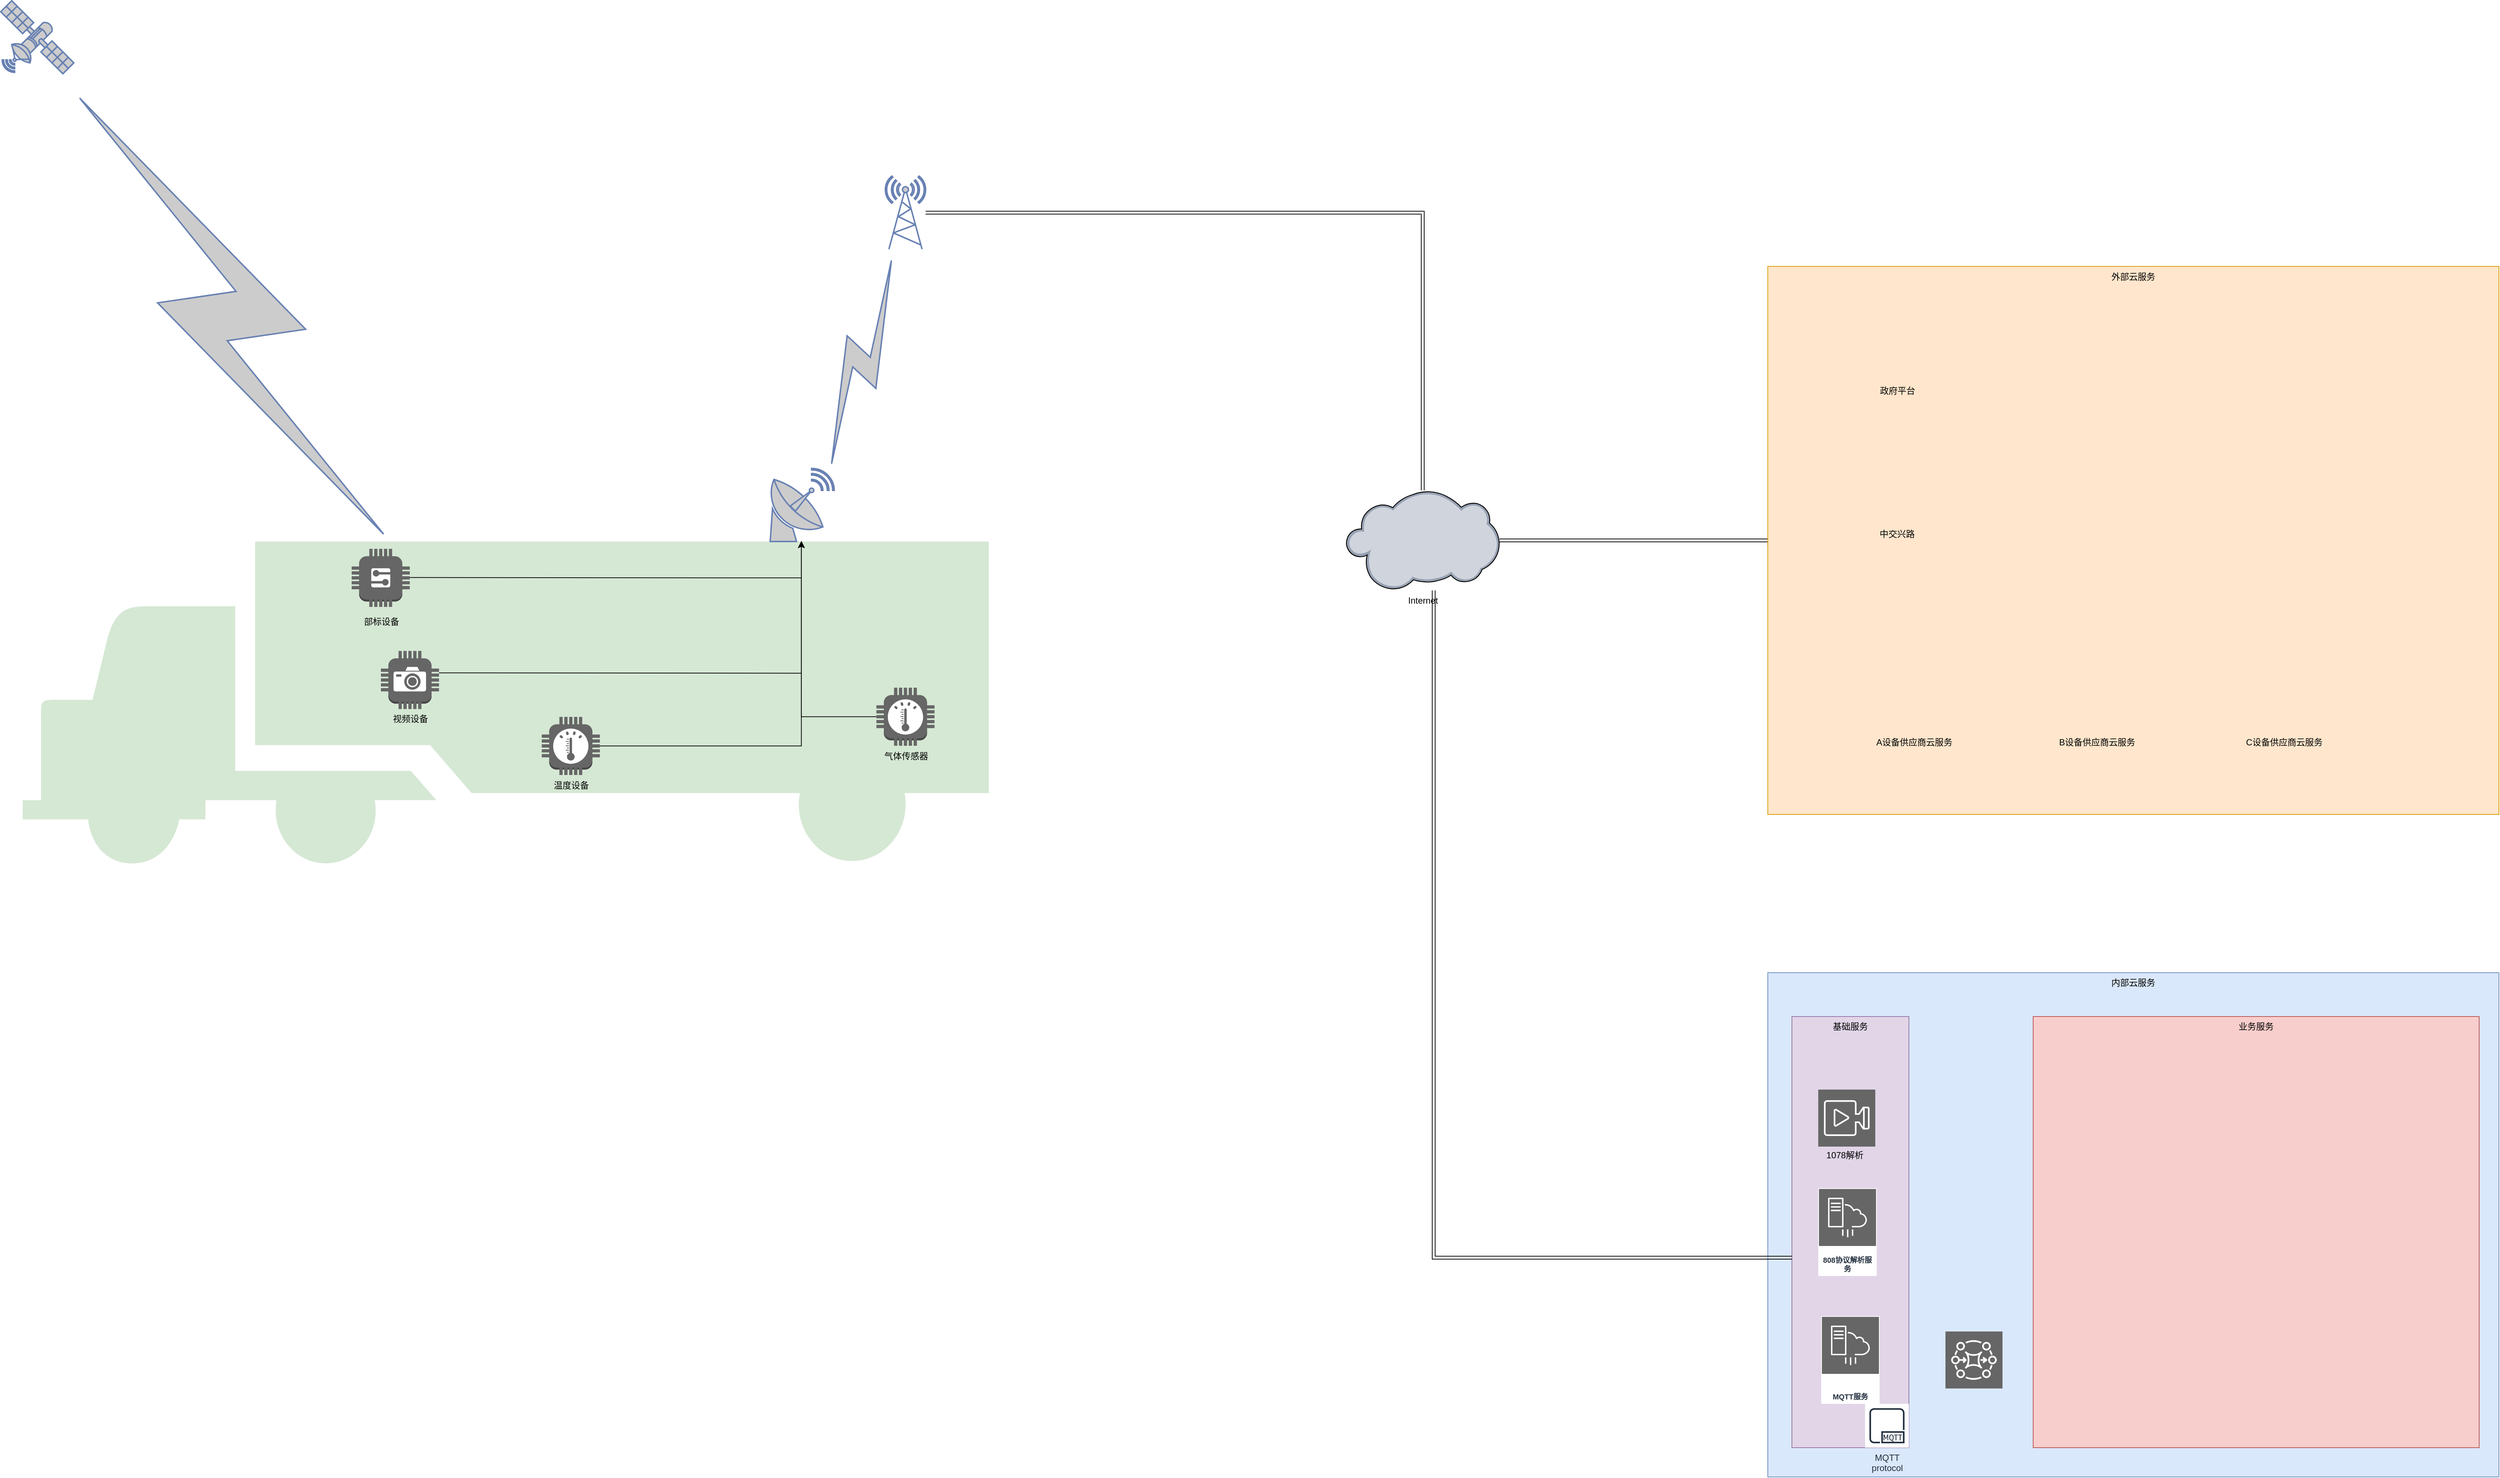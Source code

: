 <mxfile version="14.2.6" type="github">
  <diagram name="Page-1" id="e3a06f82-3646-2815-327d-82caf3d4e204">
    <mxGraphModel dx="3236.5" dy="781" grid="1" gridSize="10" guides="1" tooltips="1" connect="1" arrows="1" fold="1" page="1" pageScale="1.5" pageWidth="1169" pageHeight="826" background="none" math="0" shadow="0">
      <root>
        <mxCell id="0" style=";html=1;" />
        <mxCell id="1" style=";html=1;" parent="0" />
        <mxCell id="G-YqSWljEGFT15W2zlpr-22" value="" style="shape=mxgraph.signs.transportation.truck_4;html=1;pointerEvents=1;strokeColor=none;verticalLabelPosition=bottom;verticalAlign=top;align=center;fillColor=#D5E8D4;" parent="1" vertex="1">
          <mxGeometry x="-1690" y="780" width="1321.5" height="440.5" as="geometry" />
        </mxCell>
        <mxCell id="G-YqSWljEGFT15W2zlpr-21" value="" style="edgeStyle=orthogonalEdgeStyle;shape=link;rounded=0;orthogonalLoop=1;jettySize=auto;html=1;" parent="1" source="8EanOsA6HTf-lcCzWFGr-9" target="G-YqSWljEGFT15W2zlpr-20" edge="1">
          <mxGeometry relative="1" as="geometry" />
        </mxCell>
        <mxCell id="8EanOsA6HTf-lcCzWFGr-9" value="Internet" style="verticalLabelPosition=bottom;aspect=fixed;html=1;verticalAlign=top;strokeColor=none;align=center;outlineConnect=0;shape=mxgraph.citrix.cloud;" parent="1" vertex="1">
          <mxGeometry x="120" y="710" width="210" height="137.05" as="geometry" />
        </mxCell>
        <mxCell id="8EanOsA6HTf-lcCzWFGr-25" value="" style="fontColor=#0066CC;verticalAlign=top;verticalLabelPosition=bottom;labelPosition=center;align=center;html=1;outlineConnect=0;fillColor=#CCCCCC;strokeColor=#6881B3;gradientColor=none;gradientDirection=north;strokeWidth=2;shape=mxgraph.networks.satellite;" parent="1" vertex="1">
          <mxGeometry x="-1720" y="40" width="100" height="100" as="geometry" />
        </mxCell>
        <mxCell id="G-YqSWljEGFT15W2zlpr-19" style="edgeStyle=orthogonalEdgeStyle;rounded=0;orthogonalLoop=1;jettySize=auto;html=1;shape=link;" parent="1" source="8EanOsA6HTf-lcCzWFGr-27" target="8EanOsA6HTf-lcCzWFGr-9" edge="1">
          <mxGeometry relative="1" as="geometry" />
        </mxCell>
        <mxCell id="8EanOsA6HTf-lcCzWFGr-27" value="" style="fontColor=#0066CC;verticalAlign=top;verticalLabelPosition=bottom;labelPosition=center;align=center;html=1;outlineConnect=0;fillColor=#CCCCCC;strokeColor=#6881B3;gradientColor=none;gradientDirection=north;strokeWidth=2;shape=mxgraph.networks.radio_tower;" parent="1" vertex="1">
          <mxGeometry x="-510" y="280" width="55" height="100" as="geometry" />
        </mxCell>
        <mxCell id="G-YqSWljEGFT15W2zlpr-15" style="edgeStyle=orthogonalEdgeStyle;rounded=0;orthogonalLoop=1;jettySize=auto;html=1;" parent="1" target="G-YqSWljEGFT15W2zlpr-7" edge="1">
          <mxGeometry relative="1" as="geometry">
            <mxPoint x="-1160.5" y="829.276" as="sourcePoint" />
          </mxGeometry>
        </mxCell>
        <mxCell id="G-YqSWljEGFT15W2zlpr-11" style="edgeStyle=orthogonalEdgeStyle;rounded=0;orthogonalLoop=1;jettySize=auto;html=1;" parent="1" target="G-YqSWljEGFT15W2zlpr-7" edge="1">
          <mxGeometry relative="1" as="geometry">
            <mxPoint x="-1120.5" y="959.743" as="sourcePoint" />
          </mxGeometry>
        </mxCell>
        <mxCell id="G-YqSWljEGFT15W2zlpr-17" style="edgeStyle=orthogonalEdgeStyle;rounded=0;orthogonalLoop=1;jettySize=auto;html=1;" parent="1" source="G-YqSWljEGFT15W2zlpr-5" target="G-YqSWljEGFT15W2zlpr-7" edge="1">
          <mxGeometry relative="1" as="geometry" />
        </mxCell>
        <mxCell id="G-YqSWljEGFT15W2zlpr-5" value="气体传感器" style="outlineConnect=0;dashed=0;verticalLabelPosition=bottom;verticalAlign=top;align=center;html=1;shape=mxgraph.aws3.thermostat;gradientColor=none;fillColor=#666666;" parent="1" vertex="1">
          <mxGeometry x="-522.25" y="980" width="79.5" height="79.5" as="geometry" />
        </mxCell>
        <mxCell id="G-YqSWljEGFT15W2zlpr-7" value="" style="fontColor=#0066CC;verticalAlign=top;verticalLabelPosition=bottom;labelPosition=center;align=center;html=1;outlineConnect=0;fillColor=#CCCCCC;strokeColor=#6881B3;gradientColor=none;gradientDirection=north;strokeWidth=2;shape=mxgraph.networks.satellite_dish;" parent="1" vertex="1">
          <mxGeometry x="-670" y="680" width="90" height="100" as="geometry" />
        </mxCell>
        <mxCell id="G-YqSWljEGFT15W2zlpr-9" value="" style="html=1;outlineConnect=0;fillColor=#CCCCCC;strokeColor=#6881B3;gradientColor=none;gradientDirection=north;strokeWidth=2;shape=mxgraph.networks.comm_link_edge;html=1;exitX=0.84;exitY=0.17;exitDx=0;exitDy=0;exitPerimeter=0;" parent="1" target="8EanOsA6HTf-lcCzWFGr-25" edge="1">
          <mxGeometry width="100" height="100" relative="1" as="geometry">
            <mxPoint x="-1173.22" y="803.015" as="sourcePoint" />
            <mxPoint x="-1075.35" y="150.0" as="targetPoint" />
          </mxGeometry>
        </mxCell>
        <mxCell id="G-YqSWljEGFT15W2zlpr-18" value="" style="html=1;outlineConnect=0;fillColor=#CCCCCC;strokeColor=#6881B3;gradientColor=none;gradientDirection=north;strokeWidth=2;shape=mxgraph.networks.comm_link_edge;html=1;entryX=0.91;entryY=0.09;entryDx=0;entryDy=0;entryPerimeter=0;" parent="1" source="8EanOsA6HTf-lcCzWFGr-27" target="G-YqSWljEGFT15W2zlpr-7" edge="1">
          <mxGeometry width="100" height="100" relative="1" as="geometry">
            <mxPoint x="-1150.25" y="850" as="sourcePoint" />
            <mxPoint x="-1075.35" y="150.0" as="targetPoint" />
          </mxGeometry>
        </mxCell>
        <mxCell id="G-YqSWljEGFT15W2zlpr-20" value="外部云服务" style="whiteSpace=wrap;html=1;verticalAlign=top;strokeColor=#d79b00;fillColor=#ffe6cc;" parent="1" vertex="1">
          <mxGeometry x="697" y="403.52" width="1000" height="750" as="geometry" />
        </mxCell>
        <mxCell id="iwD6jmV7JMdVwkuPx6IW-7" value="温度设备" style="outlineConnect=0;dashed=0;verticalLabelPosition=bottom;verticalAlign=top;align=center;html=1;shape=mxgraph.aws3.thermostat;gradientColor=none;fillColor=#666666;" vertex="1" parent="1">
          <mxGeometry x="-980" y="1020" width="79.5" height="79.5" as="geometry" />
        </mxCell>
        <mxCell id="iwD6jmV7JMdVwkuPx6IW-8" style="edgeStyle=orthogonalEdgeStyle;rounded=0;orthogonalLoop=1;jettySize=auto;html=1;exitX=1;exitY=0.5;exitDx=0;exitDy=0;exitPerimeter=0;entryX=0.806;entryY=-0.002;entryDx=0;entryDy=0;entryPerimeter=0;" edge="1" parent="1" source="iwD6jmV7JMdVwkuPx6IW-7" target="G-YqSWljEGFT15W2zlpr-22">
          <mxGeometry relative="1" as="geometry">
            <mxPoint x="-1110" y="999.503" as="sourcePoint" />
            <mxPoint x="-625" y="790" as="targetPoint" />
            <Array as="points">
              <mxPoint x="-625" y="1060" />
            </Array>
          </mxGeometry>
        </mxCell>
        <mxCell id="iwD6jmV7JMdVwkuPx6IW-9" value="视频设备" style="outlineConnect=0;dashed=0;verticalLabelPosition=bottom;verticalAlign=top;align=center;html=1;shape=mxgraph.aws3.camera;gradientColor=none;fillColor=#666666;" vertex="1" parent="1">
          <mxGeometry x="-1200" y="929.76" width="79.5" height="79.5" as="geometry" />
        </mxCell>
        <mxCell id="iwD6jmV7JMdVwkuPx6IW-11" value="" style="outlineConnect=0;dashed=0;verticalLabelPosition=bottom;verticalAlign=top;align=center;html=1;shape=mxgraph.aws3.generic;gradientColor=none;fillColor=#666666;" vertex="1" parent="1">
          <mxGeometry x="-1240" y="790" width="79.5" height="79.5" as="geometry" />
        </mxCell>
        <mxCell id="iwD6jmV7JMdVwkuPx6IW-12" value="部标设备" style="text;html=1;strokeColor=none;fillColor=none;align=center;verticalAlign=middle;whiteSpace=wrap;rounded=0;" vertex="1" parent="1">
          <mxGeometry x="-1224.25" y="880" width="50.25" height="20" as="geometry" />
        </mxCell>
        <mxCell id="iwD6jmV7JMdVwkuPx6IW-20" value="" style="shape=image;html=1;verticalAlign=top;verticalLabelPosition=bottom;labelBackgroundColor=#ffffff;imageAspect=0;aspect=fixed;image=https://cdn2.iconfinder.com/data/icons/competitive-strategy-and-corporate-training/512/151_cloud_network_server_internet_data_network_cloud_smart_computing-128.png;fillColor=#666666;" vertex="1" parent="1">
          <mxGeometry x="1083.25" y="911.76" width="128" height="128" as="geometry" />
        </mxCell>
        <mxCell id="iwD6jmV7JMdVwkuPx6IW-21" value="C设备供应商云服务" style="text;html=1;strokeColor=none;fillColor=none;align=center;verticalAlign=middle;whiteSpace=wrap;rounded=0;" vertex="1" parent="1">
          <mxGeometry x="1326" y="1050.24" width="154.5" height="10" as="geometry" />
        </mxCell>
        <mxCell id="iwD6jmV7JMdVwkuPx6IW-23" value="" style="shape=image;html=1;verticalAlign=top;verticalLabelPosition=bottom;labelBackgroundColor=#ffffff;imageAspect=0;aspect=fixed;image=https://cdn2.iconfinder.com/data/icons/competitive-strategy-and-corporate-training/512/151_cloud_network_server_internet_data_network_cloud_smart_computing-128.png;fillColor=#666666;" vertex="1" parent="1">
          <mxGeometry x="1337.25" y="900" width="132" height="132" as="geometry" />
        </mxCell>
        <mxCell id="iwD6jmV7JMdVwkuPx6IW-26" value="" style="shape=image;html=1;verticalAlign=top;verticalLabelPosition=bottom;labelBackgroundColor=#ffffff;imageAspect=0;aspect=fixed;image=https://cdn1.iconfinder.com/data/icons/cloud-72/64/big-data-analysis-input-server-run-cloud-128.png;fillColor=#666666;" vertex="1" parent="1">
          <mxGeometry x="813.5" y="440" width="128" height="128" as="geometry" />
        </mxCell>
        <mxCell id="iwD6jmV7JMdVwkuPx6IW-28" value="" style="shape=image;html=1;verticalAlign=top;verticalLabelPosition=bottom;labelBackgroundColor=#ffffff;imageAspect=0;aspect=fixed;image=https://cdn1.iconfinder.com/data/icons/cloud-72/64/CPU-processor-cloud-infrastructure-virtual-server-128.png;fillColor=#666666;" vertex="1" parent="1">
          <mxGeometry x="813.5" y="632" width="128" height="128" as="geometry" />
        </mxCell>
        <mxCell id="iwD6jmV7JMdVwkuPx6IW-35" value="中交兴路" style="text;html=1;strokeColor=none;fillColor=none;align=center;verticalAlign=middle;whiteSpace=wrap;rounded=0;" vertex="1" parent="1">
          <mxGeometry x="846" y="760" width="56" height="20" as="geometry" />
        </mxCell>
        <mxCell id="iwD6jmV7JMdVwkuPx6IW-38" value="政府平台" style="text;html=1;strokeColor=none;fillColor=none;align=center;verticalAlign=middle;whiteSpace=wrap;rounded=0;" vertex="1" parent="1">
          <mxGeometry x="796.75" y="568" width="154.5" height="12" as="geometry" />
        </mxCell>
        <mxCell id="iwD6jmV7JMdVwkuPx6IW-39" value="A设备供应商云服务" style="text;html=1;strokeColor=none;fillColor=none;align=center;verticalAlign=middle;whiteSpace=wrap;rounded=0;" vertex="1" parent="1">
          <mxGeometry x="820" y="1050" width="154.5" height="10" as="geometry" />
        </mxCell>
        <mxCell id="iwD6jmV7JMdVwkuPx6IW-40" value="" style="shape=image;html=1;verticalAlign=top;verticalLabelPosition=bottom;labelBackgroundColor=#ffffff;imageAspect=0;aspect=fixed;image=https://cdn2.iconfinder.com/data/icons/competitive-strategy-and-corporate-training/512/151_cloud_network_server_internet_data_network_cloud_smart_computing-128.png;fillColor=#666666;" vertex="1" parent="1">
          <mxGeometry x="833.25" y="905.51" width="128" height="128" as="geometry" />
        </mxCell>
        <mxCell id="iwD6jmV7JMdVwkuPx6IW-41" value="B设备供应商云服务" style="text;html=1;strokeColor=none;fillColor=none;align=center;verticalAlign=middle;whiteSpace=wrap;rounded=0;" vertex="1" parent="1">
          <mxGeometry x="1070" y="1050" width="154.5" height="10.24" as="geometry" />
        </mxCell>
        <mxCell id="iwD6jmV7JMdVwkuPx6IW-48" value="内部云服务" style="whiteSpace=wrap;html=1;verticalAlign=top;strokeColor=#6c8ebf;fillColor=#dae8fc;" vertex="1" parent="1">
          <mxGeometry x="697" y="1370" width="1000" height="690" as="geometry" />
        </mxCell>
        <mxCell id="iwD6jmV7JMdVwkuPx6IW-50" value="基础服务" style="whiteSpace=wrap;html=1;verticalAlign=top;strokeColor=#9673a6;fillColor=#e1d5e7;" vertex="1" parent="1">
          <mxGeometry x="730" y="1430" width="160" height="590" as="geometry" />
        </mxCell>
        <mxCell id="iwD6jmV7JMdVwkuPx6IW-51" value="业务服务" style="whiteSpace=wrap;html=1;verticalAlign=top;strokeColor=#b85450;fillColor=#f8cecc;" vertex="1" parent="1">
          <mxGeometry x="1060" y="1430" width="610" height="590" as="geometry" />
        </mxCell>
        <mxCell id="iwD6jmV7JMdVwkuPx6IW-55" value="" style="points=[[0,0,0],[0.25,0,0],[0.5,0,0],[0.75,0,0],[1,0,0],[0,1,0],[0.25,1,0],[0.5,1,0],[0.75,1,0],[1,1,0],[0,0.25,0],[0,0.5,0],[0,0.75,0],[1,0.25,0],[1,0.5,0],[1,0.75,0]];outlineConnect=0;fontColor=#232F3E;gradientDirection=north;strokeColor=#ffffff;dashed=0;verticalLabelPosition=bottom;verticalAlign=top;align=center;html=1;fontSize=12;fontStyle=0;aspect=fixed;shape=mxgraph.aws4.resourceIcon;resIcon=mxgraph.aws4.media_services;fillColor=#666666;gradientColor=#666666;" vertex="1" parent="1">
          <mxGeometry x="766" y="1530" width="78" height="78" as="geometry" />
        </mxCell>
        <mxCell id="iwD6jmV7JMdVwkuPx6IW-57" value="" style="edgeStyle=orthogonalEdgeStyle;shape=link;rounded=0;orthogonalLoop=1;jettySize=auto;html=1;" edge="1" parent="1" source="8EanOsA6HTf-lcCzWFGr-9" target="iwD6jmV7JMdVwkuPx6IW-50">
          <mxGeometry relative="1" as="geometry">
            <mxPoint x="210" y="880" as="sourcePoint" />
            <mxPoint x="510" y="1760" as="targetPoint" />
            <Array as="points">
              <mxPoint x="240" y="1760" />
            </Array>
          </mxGeometry>
        </mxCell>
        <mxCell id="iwD6jmV7JMdVwkuPx6IW-58" value="808协议解析服务" style="outlineConnect=0;fontColor=#232F3E;gradientColor=none;strokeColor=#ffffff;dashed=0;verticalLabelPosition=middle;verticalAlign=bottom;align=center;html=1;whiteSpace=wrap;fontSize=10;fontStyle=1;spacing=3;shape=mxgraph.aws4.productIcon;prIcon=mxgraph.aws4.server_migration_service;fillColor=#666666;" vertex="1" parent="1">
          <mxGeometry x="766" y="1665" width="80" height="120" as="geometry" />
        </mxCell>
        <mxCell id="iwD6jmV7JMdVwkuPx6IW-59" value="1078解析" style="text;html=1;strokeColor=none;fillColor=none;align=center;verticalAlign=middle;whiteSpace=wrap;rounded=0;" vertex="1" parent="1">
          <mxGeometry x="773.5" y="1610" width="56.5" height="20" as="geometry" />
        </mxCell>
        <mxCell id="iwD6jmV7JMdVwkuPx6IW-65" value="MQTT服务" style="outlineConnect=0;fontColor=#232F3E;gradientColor=none;strokeColor=#ffffff;dashed=0;verticalLabelPosition=middle;verticalAlign=bottom;align=center;html=1;whiteSpace=wrap;fontSize=10;fontStyle=1;spacing=3;shape=mxgraph.aws4.productIcon;prIcon=mxgraph.aws4.server_migration_service;fillColor=#666666;" vertex="1" parent="1">
          <mxGeometry x="770" y="1840" width="80" height="120" as="geometry" />
        </mxCell>
        <mxCell id="iwD6jmV7JMdVwkuPx6IW-66" value="MQTT&#xa;protocol" style="outlineConnect=0;fontColor=#232F3E;gradientColor=none;strokeColor=#232F3E;fillColor=#ffffff;dashed=0;verticalLabelPosition=bottom;verticalAlign=top;align=center;html=1;fontSize=12;fontStyle=0;aspect=fixed;shape=mxgraph.aws4.resourceIcon;resIcon=mxgraph.aws4.mqtt_protocol;" vertex="1" parent="1">
          <mxGeometry x="830" y="1960" width="60" height="60" as="geometry" />
        </mxCell>
        <mxCell id="iwD6jmV7JMdVwkuPx6IW-67" value="" style="points=[[0,0,0],[0.25,0,0],[0.5,0,0],[0.75,0,0],[1,0,0],[0,1,0],[0.25,1,0],[0.5,1,0],[0.75,1,0],[1,1,0],[0,0.25,0],[0,0.5,0],[0,0.75,0],[1,0.25,0],[1,0.5,0],[1,0.75,0]];outlineConnect=0;fontColor=#232F3E;gradientDirection=north;strokeColor=#ffffff;dashed=0;verticalLabelPosition=bottom;verticalAlign=top;align=center;html=1;fontSize=12;fontStyle=0;aspect=fixed;shape=mxgraph.aws4.resourceIcon;resIcon=mxgraph.aws4.mq;fillColor=#666666;gradientColor=#666666;" vertex="1" parent="1">
          <mxGeometry x="940" y="1861" width="78" height="78" as="geometry" />
        </mxCell>
      </root>
    </mxGraphModel>
  </diagram>
</mxfile>
